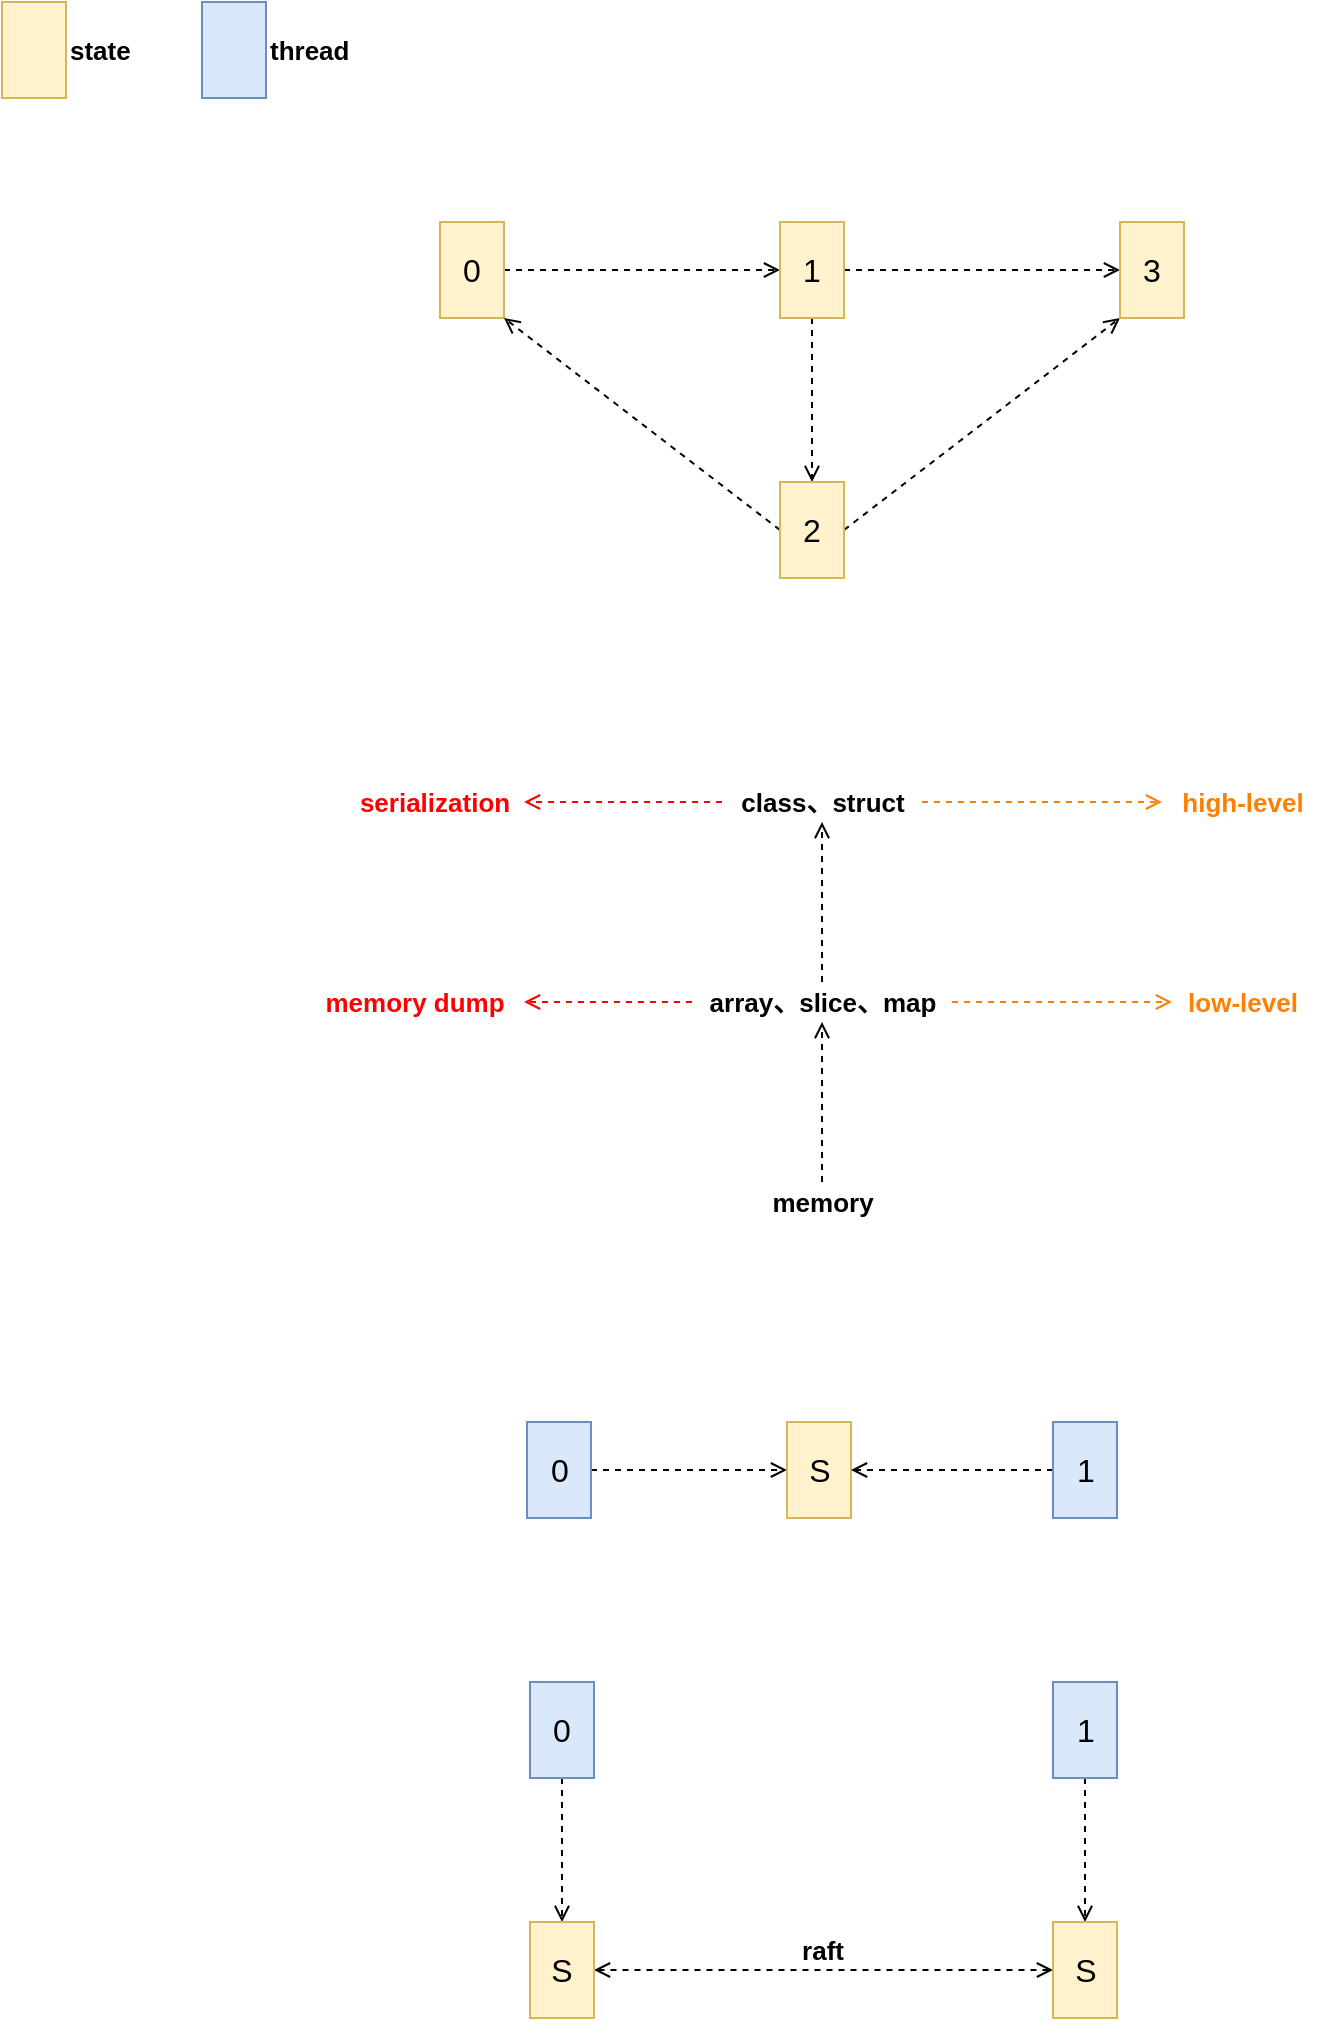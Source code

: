 <mxfile version="12.9.3" type="device" pages="2"><diagram id="zvHBujr8EYzRDcerojgU" name="core"><mxGraphModel dx="946" dy="725" grid="1" gridSize="10" guides="1" tooltips="1" connect="1" arrows="1" fold="1" page="1" pageScale="1" pageWidth="850" pageHeight="1100" math="0" shadow="0"><root><mxCell id="0"/><mxCell id="1" parent="0"/><mxCell id="k92ziXKYU54VTYVjq9ES-1" value="" style="rounded=0;whiteSpace=wrap;html=1;align=center;fillColor=#fff2cc;strokeColor=#d6b656;" vertex="1" parent="1"><mxGeometry x="20" y="10" width="32" height="48" as="geometry"/></mxCell><mxCell id="k92ziXKYU54VTYVjq9ES-2" value="state" style="text;html=1;align=left;verticalAlign=middle;resizable=0;points=[];autosize=1;fontColor=#000000;fontStyle=1;fontSize=13;" vertex="1" parent="1"><mxGeometry x="52" y="24" width="50" height="20" as="geometry"/></mxCell><mxCell id="k92ziXKYU54VTYVjq9ES-7" style="edgeStyle=orthogonalEdgeStyle;rounded=0;orthogonalLoop=1;jettySize=auto;html=1;exitX=1;exitY=0.5;exitDx=0;exitDy=0;entryX=0;entryY=0.5;entryDx=0;entryDy=0;dashed=1;endArrow=open;endFill=0;strokeColor=#000000;fontSize=16;fontColor=#000000;" edge="1" parent="1" source="k92ziXKYU54VTYVjq9ES-3" target="k92ziXKYU54VTYVjq9ES-4"><mxGeometry relative="1" as="geometry"/></mxCell><mxCell id="k92ziXKYU54VTYVjq9ES-3" value="0" style="rounded=0;whiteSpace=wrap;html=1;align=center;fillColor=#fff2cc;strokeColor=#d6b656;fontSize=16;" vertex="1" parent="1"><mxGeometry x="239" y="120" width="32" height="48" as="geometry"/></mxCell><mxCell id="k92ziXKYU54VTYVjq9ES-8" style="edgeStyle=orthogonalEdgeStyle;rounded=0;orthogonalLoop=1;jettySize=auto;html=1;exitX=0.5;exitY=1;exitDx=0;exitDy=0;dashed=1;endArrow=open;endFill=0;strokeColor=#000000;fontSize=16;fontColor=#000000;" edge="1" parent="1" source="k92ziXKYU54VTYVjq9ES-4" target="k92ziXKYU54VTYVjq9ES-5"><mxGeometry relative="1" as="geometry"/></mxCell><mxCell id="k92ziXKYU54VTYVjq9ES-9" style="edgeStyle=orthogonalEdgeStyle;rounded=0;orthogonalLoop=1;jettySize=auto;html=1;exitX=1;exitY=0.5;exitDx=0;exitDy=0;dashed=1;endArrow=open;endFill=0;strokeColor=#000000;fontSize=16;fontColor=#000000;" edge="1" parent="1" source="k92ziXKYU54VTYVjq9ES-4" target="k92ziXKYU54VTYVjq9ES-6"><mxGeometry relative="1" as="geometry"/></mxCell><mxCell id="k92ziXKYU54VTYVjq9ES-4" value="1" style="rounded=0;whiteSpace=wrap;html=1;align=center;fillColor=#fff2cc;strokeColor=#d6b656;fontSize=16;" vertex="1" parent="1"><mxGeometry x="409" y="120" width="32" height="48" as="geometry"/></mxCell><mxCell id="k92ziXKYU54VTYVjq9ES-10" style="rounded=0;orthogonalLoop=1;jettySize=auto;html=1;exitX=0;exitY=0.5;exitDx=0;exitDy=0;entryX=1;entryY=1;entryDx=0;entryDy=0;dashed=1;endArrow=open;endFill=0;strokeColor=#000000;fontSize=16;fontColor=#000000;" edge="1" parent="1" source="k92ziXKYU54VTYVjq9ES-5" target="k92ziXKYU54VTYVjq9ES-3"><mxGeometry relative="1" as="geometry"/></mxCell><mxCell id="k92ziXKYU54VTYVjq9ES-11" style="edgeStyle=none;rounded=0;orthogonalLoop=1;jettySize=auto;html=1;exitX=1;exitY=0.5;exitDx=0;exitDy=0;entryX=0;entryY=1;entryDx=0;entryDy=0;dashed=1;endArrow=open;endFill=0;strokeColor=#000000;fontSize=16;fontColor=#000000;" edge="1" parent="1" source="k92ziXKYU54VTYVjq9ES-5" target="k92ziXKYU54VTYVjq9ES-6"><mxGeometry relative="1" as="geometry"/></mxCell><mxCell id="k92ziXKYU54VTYVjq9ES-5" value="2" style="rounded=0;whiteSpace=wrap;html=1;align=center;fillColor=#fff2cc;strokeColor=#d6b656;fontSize=16;" vertex="1" parent="1"><mxGeometry x="409" y="250" width="32" height="48" as="geometry"/></mxCell><mxCell id="k92ziXKYU54VTYVjq9ES-6" value="3" style="rounded=0;whiteSpace=wrap;html=1;align=center;fillColor=#fff2cc;strokeColor=#d6b656;fontSize=16;" vertex="1" parent="1"><mxGeometry x="579" y="120" width="32" height="48" as="geometry"/></mxCell><mxCell id="k92ziXKYU54VTYVjq9ES-33" value="" style="edgeStyle=none;rounded=0;orthogonalLoop=1;jettySize=auto;html=1;dashed=1;endArrow=open;endFill=0;strokeColor=#000000;fontSize=16;fontColor=#000000;" edge="1" parent="1" source="k92ziXKYU54VTYVjq9ES-31" target="k92ziXKYU54VTYVjq9ES-32"><mxGeometry relative="1" as="geometry"/></mxCell><mxCell id="k92ziXKYU54VTYVjq9ES-31" value="memory" style="text;html=1;align=center;verticalAlign=middle;resizable=0;points=[];autosize=1;fontColor=#000000;fontStyle=1;fontSize=13;" vertex="1" parent="1"><mxGeometry x="395" y="600" width="70" height="20" as="geometry"/></mxCell><mxCell id="k92ziXKYU54VTYVjq9ES-35" value="" style="edgeStyle=none;rounded=0;orthogonalLoop=1;jettySize=auto;html=1;dashed=1;endArrow=open;endFill=0;strokeColor=#000000;fontSize=16;fontColor=#000000;" edge="1" parent="1" source="k92ziXKYU54VTYVjq9ES-32" target="k92ziXKYU54VTYVjq9ES-34"><mxGeometry relative="1" as="geometry"/></mxCell><mxCell id="k92ziXKYU54VTYVjq9ES-37" value="" style="edgeStyle=none;rounded=0;orthogonalLoop=1;jettySize=auto;html=1;dashed=1;endArrow=open;endFill=0;strokeColor=#FF8000;fontSize=16;fontColor=#000000;" edge="1" parent="1" source="k92ziXKYU54VTYVjq9ES-32" target="k92ziXKYU54VTYVjq9ES-36"><mxGeometry relative="1" as="geometry"/></mxCell><mxCell id="k92ziXKYU54VTYVjq9ES-43" value="" style="edgeStyle=none;rounded=0;orthogonalLoop=1;jettySize=auto;html=1;dashed=1;endArrow=open;endFill=0;strokeColor=#FF0000;fontSize=16;fontColor=#000000;" edge="1" parent="1" source="k92ziXKYU54VTYVjq9ES-32" target="k92ziXKYU54VTYVjq9ES-42"><mxGeometry relative="1" as="geometry"/></mxCell><mxCell id="k92ziXKYU54VTYVjq9ES-32" value="array、slice、map" style="text;html=1;align=center;verticalAlign=middle;resizable=0;points=[];autosize=1;fontColor=#000000;fontStyle=1;fontSize=13;" vertex="1" parent="1"><mxGeometry x="365" y="500" width="130" height="20" as="geometry"/></mxCell><mxCell id="k92ziXKYU54VTYVjq9ES-42" value="memory dump" style="text;html=1;align=center;verticalAlign=middle;resizable=0;points=[];autosize=1;fontColor=#FF0000;fontStyle=1;fontSize=13;" vertex="1" parent="1"><mxGeometry x="171" y="500" width="110" height="20" as="geometry"/></mxCell><mxCell id="k92ziXKYU54VTYVjq9ES-36" value="low-level" style="text;html=1;align=center;verticalAlign=middle;resizable=0;points=[];autosize=1;fontColor=#FF8000;fontStyle=1;fontSize=13;" vertex="1" parent="1"><mxGeometry x="605" y="500" width="70" height="20" as="geometry"/></mxCell><mxCell id="k92ziXKYU54VTYVjq9ES-39" value="" style="edgeStyle=none;rounded=0;orthogonalLoop=1;jettySize=auto;html=1;dashed=1;endArrow=open;endFill=0;strokeColor=#FF8000;fontSize=16;fontColor=#000000;" edge="1" parent="1" source="k92ziXKYU54VTYVjq9ES-34" target="k92ziXKYU54VTYVjq9ES-38"><mxGeometry relative="1" as="geometry"/></mxCell><mxCell id="k92ziXKYU54VTYVjq9ES-41" value="" style="edgeStyle=none;rounded=0;orthogonalLoop=1;jettySize=auto;html=1;dashed=1;endArrow=open;endFill=0;strokeColor=#FF0000;fontSize=16;fontColor=#000000;" edge="1" parent="1" source="k92ziXKYU54VTYVjq9ES-34" target="k92ziXKYU54VTYVjq9ES-40"><mxGeometry relative="1" as="geometry"/></mxCell><mxCell id="k92ziXKYU54VTYVjq9ES-34" value="class、struct" style="text;html=1;align=center;verticalAlign=middle;resizable=0;points=[];autosize=1;fontColor=#000000;fontStyle=1;fontSize=13;" vertex="1" parent="1"><mxGeometry x="380" y="400" width="100" height="20" as="geometry"/></mxCell><mxCell id="k92ziXKYU54VTYVjq9ES-40" value="serialization" style="text;html=1;align=center;verticalAlign=middle;resizable=0;points=[];autosize=1;fontColor=#FF0000;fontStyle=1;fontSize=13;" vertex="1" parent="1"><mxGeometry x="191" y="400" width="90" height="20" as="geometry"/></mxCell><mxCell id="k92ziXKYU54VTYVjq9ES-38" value="high-level" style="text;html=1;align=center;verticalAlign=middle;resizable=0;points=[];autosize=1;fontColor=#FF8000;fontStyle=1;fontSize=13;" vertex="1" parent="1"><mxGeometry x="600" y="400" width="80" height="20" as="geometry"/></mxCell><mxCell id="k92ziXKYU54VTYVjq9ES-44" value="" style="rounded=0;whiteSpace=wrap;html=1;align=center;fillColor=#dae8fc;strokeColor=#6c8ebf;fontSize=16;" vertex="1" parent="1"><mxGeometry x="120" y="10" width="32" height="48" as="geometry"/></mxCell><mxCell id="k92ziXKYU54VTYVjq9ES-45" value="thread" style="text;html=1;align=left;verticalAlign=middle;resizable=0;points=[];autosize=1;fontColor=#000000;fontStyle=1;fontSize=13;" vertex="1" parent="1"><mxGeometry x="152" y="24" width="60" height="20" as="geometry"/></mxCell><mxCell id="k92ziXKYU54VTYVjq9ES-49" style="edgeStyle=none;rounded=0;orthogonalLoop=1;jettySize=auto;html=1;exitX=1;exitY=0.5;exitDx=0;exitDy=0;entryX=0;entryY=0.5;entryDx=0;entryDy=0;dashed=1;endArrow=open;endFill=0;strokeColor=#000000;fontSize=16;fontColor=#FF0000;" edge="1" parent="1" source="k92ziXKYU54VTYVjq9ES-46" target="k92ziXKYU54VTYVjq9ES-47"><mxGeometry relative="1" as="geometry"/></mxCell><mxCell id="k92ziXKYU54VTYVjq9ES-46" value="0" style="rounded=0;whiteSpace=wrap;html=1;align=center;fillColor=#dae8fc;strokeColor=#6c8ebf;fontSize=16;" vertex="1" parent="1"><mxGeometry x="282.5" y="720" width="32" height="48" as="geometry"/></mxCell><mxCell id="k92ziXKYU54VTYVjq9ES-47" value="S" style="rounded=0;whiteSpace=wrap;html=1;align=center;fillColor=#fff2cc;strokeColor=#d6b656;fontSize=16;" vertex="1" parent="1"><mxGeometry x="412.5" y="720" width="32" height="48" as="geometry"/></mxCell><mxCell id="k92ziXKYU54VTYVjq9ES-50" style="edgeStyle=none;rounded=0;orthogonalLoop=1;jettySize=auto;html=1;exitX=0;exitY=0.5;exitDx=0;exitDy=0;entryX=1;entryY=0.5;entryDx=0;entryDy=0;dashed=1;endArrow=open;endFill=0;strokeColor=#000000;fontSize=16;fontColor=#FF0000;" edge="1" parent="1" source="k92ziXKYU54VTYVjq9ES-48" target="k92ziXKYU54VTYVjq9ES-47"><mxGeometry relative="1" as="geometry"/></mxCell><mxCell id="k92ziXKYU54VTYVjq9ES-48" value="1" style="rounded=0;whiteSpace=wrap;html=1;align=center;fillColor=#dae8fc;strokeColor=#6c8ebf;fontSize=16;" vertex="1" parent="1"><mxGeometry x="545.5" y="720" width="32" height="48" as="geometry"/></mxCell><mxCell id="k92ziXKYU54VTYVjq9ES-51" style="edgeStyle=none;rounded=0;orthogonalLoop=1;jettySize=auto;html=1;exitX=0.5;exitY=1;exitDx=0;exitDy=0;entryX=0.5;entryY=0;entryDx=0;entryDy=0;dashed=1;endArrow=open;endFill=0;strokeColor=#000000;fontSize=16;fontColor=#FF0000;" edge="1" parent="1" source="k92ziXKYU54VTYVjq9ES-52" target="k92ziXKYU54VTYVjq9ES-53"><mxGeometry relative="1" as="geometry"/></mxCell><mxCell id="k92ziXKYU54VTYVjq9ES-52" value="0" style="rounded=0;whiteSpace=wrap;html=1;align=center;fillColor=#dae8fc;strokeColor=#6c8ebf;fontSize=16;" vertex="1" parent="1"><mxGeometry x="284" y="850" width="32" height="48" as="geometry"/></mxCell><mxCell id="k92ziXKYU54VTYVjq9ES-59" style="edgeStyle=none;rounded=0;orthogonalLoop=1;jettySize=auto;html=1;exitX=1;exitY=0.5;exitDx=0;exitDy=0;entryX=0;entryY=0.5;entryDx=0;entryDy=0;dashed=1;endArrow=open;endFill=0;strokeColor=#000000;fontSize=16;fontColor=#FF0000;startArrow=open;startFill=0;" edge="1" parent="1" source="k92ziXKYU54VTYVjq9ES-53" target="k92ziXKYU54VTYVjq9ES-58"><mxGeometry relative="1" as="geometry"/></mxCell><mxCell id="k92ziXKYU54VTYVjq9ES-53" value="S" style="rounded=0;whiteSpace=wrap;html=1;align=center;fillColor=#fff2cc;strokeColor=#d6b656;fontSize=16;" vertex="1" parent="1"><mxGeometry x="284" y="970" width="32" height="48" as="geometry"/></mxCell><mxCell id="k92ziXKYU54VTYVjq9ES-56" style="edgeStyle=none;rounded=0;orthogonalLoop=1;jettySize=auto;html=1;exitX=0.5;exitY=1;exitDx=0;exitDy=0;entryX=0.5;entryY=0;entryDx=0;entryDy=0;dashed=1;endArrow=open;endFill=0;strokeColor=#000000;fontSize=16;fontColor=#FF0000;" edge="1" parent="1" source="k92ziXKYU54VTYVjq9ES-57" target="k92ziXKYU54VTYVjq9ES-58"><mxGeometry relative="1" as="geometry"/></mxCell><mxCell id="k92ziXKYU54VTYVjq9ES-57" value="1" style="rounded=0;whiteSpace=wrap;html=1;align=center;fillColor=#dae8fc;strokeColor=#6c8ebf;fontSize=16;" vertex="1" parent="1"><mxGeometry x="545.5" y="850" width="32" height="48" as="geometry"/></mxCell><mxCell id="k92ziXKYU54VTYVjq9ES-58" value="S" style="rounded=0;whiteSpace=wrap;html=1;align=center;fillColor=#fff2cc;strokeColor=#d6b656;fontSize=16;" vertex="1" parent="1"><mxGeometry x="545.5" y="970" width="32" height="48" as="geometry"/></mxCell><mxCell id="k92ziXKYU54VTYVjq9ES-60" value="raft" style="text;html=1;align=center;verticalAlign=middle;resizable=0;points=[];autosize=1;fontColor=#000000;fontStyle=1;fontSize=13;" vertex="1" parent="1"><mxGeometry x="410" y="974" width="40" height="20" as="geometry"/></mxCell></root></mxGraphModel></diagram><diagram id="KOqHwNItvLbt711rVqPh" name="array-and-list"><mxGraphModel dx="946" dy="725" grid="1" gridSize="10" guides="1" tooltips="1" connect="1" arrows="1" fold="1" page="1" pageScale="1" pageWidth="850" pageHeight="1100" math="0" shadow="0"><root><mxCell id="yPLQRy2RquGp4gR5pXOt-0"/><mxCell id="yPLQRy2RquGp4gR5pXOt-1" parent="yPLQRy2RquGp4gR5pXOt-0"/><mxCell id="W0HG14xd3znHzplPMrvR-0" value="" style="rounded=0;whiteSpace=wrap;html=1;align=center;fillColor=#fff2cc;strokeColor=#d6b656;" vertex="1" parent="yPLQRy2RquGp4gR5pXOt-1"><mxGeometry x="20" y="10" width="32" height="48" as="geometry"/></mxCell><mxCell id="W0HG14xd3znHzplPMrvR-1" value="byte" style="text;html=1;align=left;verticalAlign=middle;resizable=0;points=[];autosize=1;fontColor=#000000;fontStyle=1;fontSize=13;" vertex="1" parent="yPLQRy2RquGp4gR5pXOt-1"><mxGeometry x="52" y="24" width="40" height="20" as="geometry"/></mxCell><mxCell id="W0HG14xd3znHzplPMrvR-4" value="" style="rounded=0;whiteSpace=wrap;html=1;align=center;fillColor=#fff2cc;strokeColor=#d6b656;" vertex="1" parent="yPLQRy2RquGp4gR5pXOt-1"><mxGeometry x="270" y="330" width="400" height="48" as="geometry"/></mxCell><mxCell id="W0HG14xd3znHzplPMrvR-6" value="" style="rounded=0;whiteSpace=wrap;html=1;align=center;fillColor=#dae8fc;strokeColor=#6c8ebf;" vertex="1" parent="yPLQRy2RquGp4gR5pXOt-1"><mxGeometry x="100" y="10" width="32" height="48" as="geometry"/></mxCell><mxCell id="W0HG14xd3znHzplPMrvR-7" value="uint32" style="text;html=1;align=left;verticalAlign=middle;resizable=0;points=[];autosize=1;fontColor=#000000;fontStyle=1;fontSize=13;" vertex="1" parent="yPLQRy2RquGp4gR5pXOt-1"><mxGeometry x="132" y="24" width="50" height="20" as="geometry"/></mxCell><mxCell id="W0HG14xd3znHzplPMrvR-9" style="edgeStyle=none;rounded=0;orthogonalLoop=1;jettySize=auto;html=1;dashed=1;startArrow=none;startFill=0;endArrow=open;endFill=0;strokeColor=#000000;fontSize=16;fontColor=#FF0000;entryX=0;entryY=0.5;entryDx=0;entryDy=0;" edge="1" parent="yPLQRy2RquGp4gR5pXOt-1" target="W0HG14xd3znHzplPMrvR-8"><mxGeometry relative="1" as="geometry"><mxPoint x="200" y="174" as="targetPoint"/><mxPoint x="180" y="174" as="sourcePoint"/></mxGeometry></mxCell><mxCell id="W0HG14xd3znHzplPMrvR-11" style="edgeStyle=none;rounded=0;orthogonalLoop=1;jettySize=auto;html=1;exitX=1;exitY=0.5;exitDx=0;exitDy=0;dashed=1;startArrow=none;startFill=0;endArrow=open;endFill=0;strokeColor=#000000;fontSize=16;fontColor=#FF0000;" edge="1" parent="yPLQRy2RquGp4gR5pXOt-1" source="W0HG14xd3znHzplPMrvR-8" target="W0HG14xd3znHzplPMrvR-10"><mxGeometry relative="1" as="geometry"/></mxCell><mxCell id="W0HG14xd3znHzplPMrvR-14" style="edgeStyle=none;rounded=0;orthogonalLoop=1;jettySize=auto;html=1;exitX=0;exitY=1;exitDx=0;exitDy=0;entryX=0;entryY=0;entryDx=0;entryDy=0;dashed=1;startArrow=none;startFill=0;endArrow=open;endFill=0;strokeColor=#000000;fontSize=16;fontColor=#FF0000;" edge="1" parent="yPLQRy2RquGp4gR5pXOt-1" source="W0HG14xd3znHzplPMrvR-8" target="W0HG14xd3znHzplPMrvR-4"><mxGeometry relative="1" as="geometry"/></mxCell><mxCell id="W0HG14xd3znHzplPMrvR-8" value="0" style="rounded=0;whiteSpace=wrap;html=1;align=center;fillColor=#dae8fc;strokeColor=#6c8ebf;fontSize=16;" vertex="1" parent="yPLQRy2RquGp4gR5pXOt-1"><mxGeometry x="270" y="150" width="32" height="48" as="geometry"/></mxCell><mxCell id="W0HG14xd3znHzplPMrvR-13" style="edgeStyle=none;rounded=0;orthogonalLoop=1;jettySize=auto;html=1;exitX=1;exitY=0.5;exitDx=0;exitDy=0;dashed=1;startArrow=none;startFill=0;endArrow=open;endFill=0;strokeColor=#000000;fontSize=16;fontColor=#FF0000;" edge="1" parent="yPLQRy2RquGp4gR5pXOt-1" source="W0HG14xd3znHzplPMrvR-10" target="W0HG14xd3znHzplPMrvR-12"><mxGeometry relative="1" as="geometry"/></mxCell><mxCell id="W0HG14xd3znHzplPMrvR-10" value="" style="rounded=0;whiteSpace=wrap;html=1;align=center;fillColor=#dae8fc;strokeColor=#6c8ebf;fontSize=16;" vertex="1" parent="yPLQRy2RquGp4gR5pXOt-1"><mxGeometry x="380" y="150" width="32" height="48" as="geometry"/></mxCell><mxCell id="W0HG14xd3znHzplPMrvR-18" style="edgeStyle=none;rounded=0;orthogonalLoop=1;jettySize=auto;html=1;exitX=1;exitY=0.5;exitDx=0;exitDy=0;dashed=1;startArrow=none;startFill=0;endArrow=open;endFill=0;strokeColor=#000000;fontSize=16;fontColor=#FF0000;" edge="1" parent="yPLQRy2RquGp4gR5pXOt-1" source="W0HG14xd3znHzplPMrvR-12"><mxGeometry relative="1" as="geometry"><mxPoint x="570" y="174" as="targetPoint"/></mxGeometry></mxCell><mxCell id="W0HG14xd3znHzplPMrvR-12" value="" style="rounded=0;whiteSpace=wrap;html=1;align=center;fillColor=#dae8fc;strokeColor=#6c8ebf;fontSize=16;" vertex="1" parent="yPLQRy2RquGp4gR5pXOt-1"><mxGeometry x="490" y="150" width="32" height="48" as="geometry"/></mxCell><mxCell id="W0HG14xd3znHzplPMrvR-15" value="next" style="text;html=1;align=left;verticalAlign=middle;resizable=0;points=[];autosize=1;fontColor=#000000;fontStyle=1;fontSize=13;" vertex="1" parent="yPLQRy2RquGp4gR5pXOt-1"><mxGeometry x="320" y="150" width="40" height="20" as="geometry"/></mxCell><mxCell id="W0HG14xd3znHzplPMrvR-16" value="next" style="text;html=1;align=left;verticalAlign=middle;resizable=0;points=[];autosize=1;fontColor=#000000;fontStyle=1;fontSize=13;" vertex="1" parent="yPLQRy2RquGp4gR5pXOt-1"><mxGeometry x="430" y="150" width="40" height="20" as="geometry"/></mxCell><mxCell id="W0HG14xd3znHzplPMrvR-17" value="free" style="text;html=1;align=left;verticalAlign=middle;resizable=0;points=[];autosize=1;fontColor=#000000;fontStyle=1;fontSize=13;" vertex="1" parent="yPLQRy2RquGp4gR5pXOt-1"><mxGeometry x="197" y="150" width="40" height="20" as="geometry"/></mxCell><mxCell id="W0HG14xd3znHzplPMrvR-19" value="nil" style="text;html=1;align=left;verticalAlign=middle;resizable=0;points=[];autosize=1;fontColor=#000000;fontStyle=1;fontSize=13;" vertex="1" parent="yPLQRy2RquGp4gR5pXOt-1"><mxGeometry x="573" y="164" width="30" height="20" as="geometry"/></mxCell><mxCell id="W0HG14xd3znHzplPMrvR-20" value="index" style="text;html=1;align=left;verticalAlign=middle;resizable=0;points=[];autosize=1;fontColor=#000000;fontStyle=1;fontSize=13;" vertex="1" parent="yPLQRy2RquGp4gR5pXOt-1"><mxGeometry x="270" y="250" width="50" height="20" as="geometry"/></mxCell></root></mxGraphModel></diagram></mxfile>